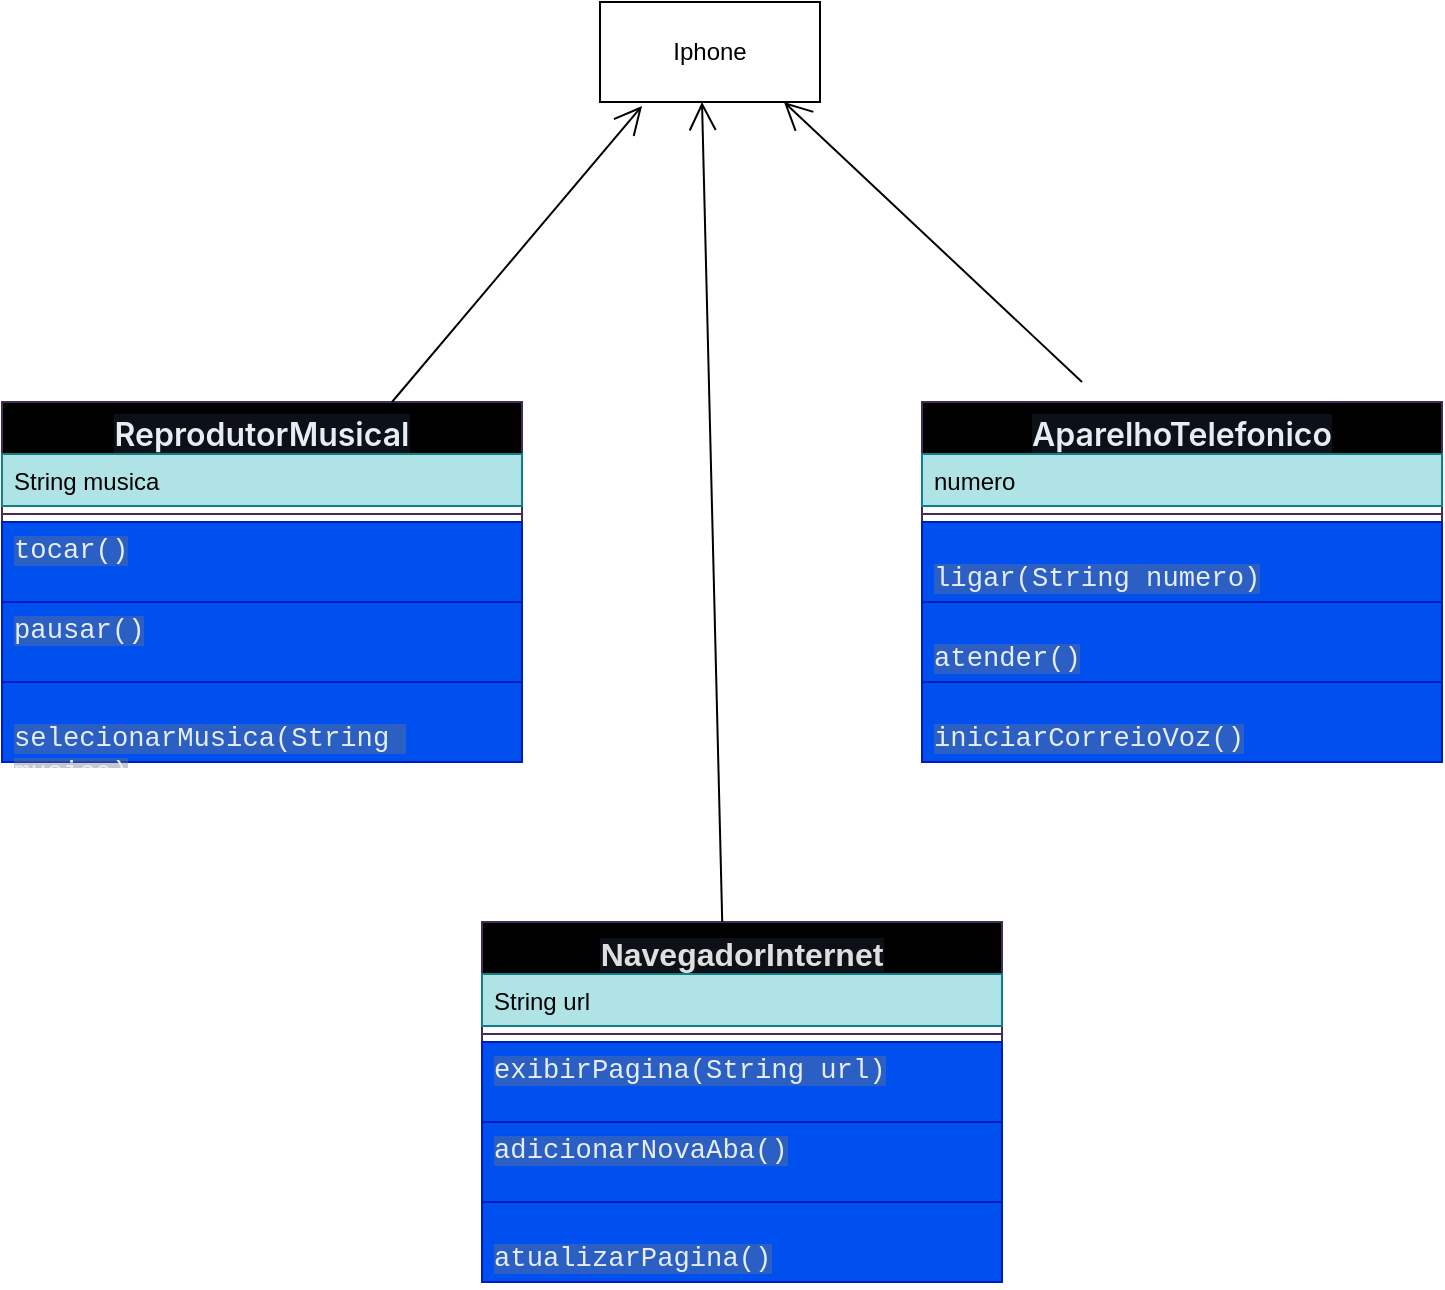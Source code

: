<mxfile version="24.7.7">
  <diagram name="Página-1" id="G4WsUqlwpHiOoCcxfatg">
    <mxGraphModel dx="1434" dy="772" grid="1" gridSize="10" guides="1" tooltips="1" connect="1" arrows="1" fold="1" page="1" pageScale="1" pageWidth="827" pageHeight="1169" background="#ffffff" math="0" shadow="0">
      <root>
        <mxCell id="0" />
        <mxCell id="1" parent="0" />
        <mxCell id="qAcUm06vDItHICQVEhdC-1" value="&lt;span style=&quot;box-sizing: border-box; font-weight: var(--base-text-weight-semibold, 600); color: rgb(230, 237, 243); font-family: -apple-system, BlinkMacSystemFont, &amp;quot;Segoe UI&amp;quot;, &amp;quot;Noto Sans&amp;quot;, Helvetica, Arial, sans-serif, &amp;quot;Apple Color Emoji&amp;quot;, &amp;quot;Segoe UI Emoji&amp;quot;; font-size: 16px; text-align: left; background-color: rgb(13, 17, 23);&quot;&gt;ReprodutorMusical&lt;/span&gt;" style="swimlane;fontStyle=1;align=center;verticalAlign=top;childLayout=stackLayout;horizontal=1;startSize=26;horizontalStack=0;resizeParent=1;resizeParentMax=0;resizeLast=0;collapsible=1;marginBottom=0;whiteSpace=wrap;html=1;fillColor=#000000;fontColor=#ffffff;strokeColor=#432D57;" vertex="1" parent="1">
          <mxGeometry x="60" y="560" width="260" height="180" as="geometry" />
        </mxCell>
        <mxCell id="qAcUm06vDItHICQVEhdC-2" value="String musica" style="text;strokeColor=#0e8088;fillColor=#b0e3e6;align=left;verticalAlign=top;spacingLeft=4;spacingRight=4;overflow=hidden;rotatable=0;points=[[0,0.5],[1,0.5]];portConstraint=eastwest;whiteSpace=wrap;html=1;" vertex="1" parent="qAcUm06vDItHICQVEhdC-1">
          <mxGeometry y="26" width="260" height="26" as="geometry" />
        </mxCell>
        <mxCell id="qAcUm06vDItHICQVEhdC-3" value="" style="line;strokeWidth=1;fillColor=none;align=left;verticalAlign=middle;spacingTop=-1;spacingLeft=3;spacingRight=3;rotatable=0;labelPosition=right;points=[];portConstraint=eastwest;strokeColor=inherit;" vertex="1" parent="qAcUm06vDItHICQVEhdC-1">
          <mxGeometry y="52" width="260" height="8" as="geometry" />
        </mxCell>
        <mxCell id="qAcUm06vDItHICQVEhdC-4" value="&lt;span style=&quot;color: rgb(230, 237, 243); font-family: ui-monospace, SFMono-Regular, &amp;quot;SF Mono&amp;quot;, Menlo, Consolas, &amp;quot;Liberation Mono&amp;quot;, monospace; font-size: 13.6px; white-space-collapse: break-spaces; background-color: rgba(110, 118, 129, 0.4);&quot;&gt;tocar()&lt;/span&gt;&lt;div&gt;&lt;span style=&quot;color: rgb(230, 237, 243); font-family: ui-monospace, SFMono-Regular, &amp;quot;SF Mono&amp;quot;, Menlo, Consolas, &amp;quot;Liberation Mono&amp;quot;, monospace; font-size: 13.6px; white-space-collapse: break-spaces; background-color: rgba(110, 118, 129, 0.4);&quot;&gt;&lt;br&gt;&lt;/span&gt;&lt;/div&gt;" style="text;strokeColor=#001DBC;fillColor=#0050ef;align=left;verticalAlign=top;spacingLeft=4;spacingRight=4;overflow=hidden;rotatable=0;points=[[0,0.5],[1,0.5]];portConstraint=eastwest;whiteSpace=wrap;html=1;fontColor=#ffffff;" vertex="1" parent="qAcUm06vDItHICQVEhdC-1">
          <mxGeometry y="60" width="260" height="40" as="geometry" />
        </mxCell>
        <mxCell id="qAcUm06vDItHICQVEhdC-6" value="&lt;div&gt;&lt;span style=&quot;color: rgb(230, 237, 243); font-family: ui-monospace, SFMono-Regular, &amp;quot;SF Mono&amp;quot;, Menlo, Consolas, &amp;quot;Liberation Mono&amp;quot;, monospace; font-size: 13.6px; white-space-collapse: break-spaces; background-color: rgba(110, 118, 129, 0.4);&quot;&gt;pausar()&lt;/span&gt;&lt;span style=&quot;color: rgb(230, 237, 243); font-family: ui-monospace, SFMono-Regular, &amp;quot;SF Mono&amp;quot;, Menlo, Consolas, &amp;quot;Liberation Mono&amp;quot;, monospace; font-size: 13.6px; white-space-collapse: break-spaces; background-color: rgba(110, 118, 129, 0.4);&quot;&gt;&lt;br&gt;&lt;/span&gt;&lt;/div&gt;" style="text;strokeColor=#001DBC;fillColor=#0050ef;align=left;verticalAlign=top;spacingLeft=4;spacingRight=4;overflow=hidden;rotatable=0;points=[[0,0.5],[1,0.5]];portConstraint=eastwest;whiteSpace=wrap;html=1;fontColor=#ffffff;" vertex="1" parent="qAcUm06vDItHICQVEhdC-1">
          <mxGeometry y="100" width="260" height="40" as="geometry" />
        </mxCell>
        <mxCell id="qAcUm06vDItHICQVEhdC-7" value="&#xa;&lt;span style=&quot;color: rgb(230, 237, 243); font-family: ui-monospace, SFMono-Regular, &amp;quot;SF Mono&amp;quot;, Menlo, Consolas, &amp;quot;Liberation Mono&amp;quot;, monospace; font-size: 13.6px; font-style: normal; font-variant-ligatures: normal; font-variant-caps: normal; font-weight: 400; letter-spacing: normal; orphans: 2; text-align: left; text-indent: 0px; text-transform: none; widows: 2; word-spacing: 0px; -webkit-text-stroke-width: 0px; white-space: break-spaces; background-color: rgba(110, 118, 129, 0.4); text-decoration-thickness: initial; text-decoration-style: initial; text-decoration-color: initial; display: inline !important; float: none;&quot;&gt;selecionarMusica(String musica)&lt;/span&gt;&#xa;&#xa;" style="text;strokeColor=#001DBC;fillColor=#0050ef;align=left;verticalAlign=top;spacingLeft=4;spacingRight=4;overflow=hidden;rotatable=0;points=[[0,0.5],[1,0.5]];portConstraint=eastwest;whiteSpace=wrap;html=1;fontColor=#ffffff;" vertex="1" parent="qAcUm06vDItHICQVEhdC-1">
          <mxGeometry y="140" width="260" height="40" as="geometry" />
        </mxCell>
        <mxCell id="qAcUm06vDItHICQVEhdC-8" value="&lt;span style=&quot;color: rgb(224, 223, 223); font-family: &amp;quot;trebuchet ms&amp;quot;, verdana, arial, sans-serif; font-size: 16px; text-align: start; text-wrap: nowrap; background-color: rgb(13, 17, 23);&quot;&gt;NavegadorInternet&lt;/span&gt;" style="swimlane;fontStyle=1;align=center;verticalAlign=top;childLayout=stackLayout;horizontal=1;startSize=26;horizontalStack=0;resizeParent=1;resizeParentMax=0;resizeLast=0;collapsible=1;marginBottom=0;whiteSpace=wrap;html=1;fillColor=#000000;fontColor=#ffffff;strokeColor=#432D57;" vertex="1" parent="1">
          <mxGeometry x="300" y="820" width="260" height="180" as="geometry" />
        </mxCell>
        <mxCell id="qAcUm06vDItHICQVEhdC-9" value="String url" style="text;strokeColor=#0e8088;fillColor=#b0e3e6;align=left;verticalAlign=top;spacingLeft=4;spacingRight=4;overflow=hidden;rotatable=0;points=[[0,0.5],[1,0.5]];portConstraint=eastwest;whiteSpace=wrap;html=1;" vertex="1" parent="qAcUm06vDItHICQVEhdC-8">
          <mxGeometry y="26" width="260" height="26" as="geometry" />
        </mxCell>
        <mxCell id="qAcUm06vDItHICQVEhdC-10" value="" style="line;strokeWidth=1;fillColor=none;align=left;verticalAlign=middle;spacingTop=-1;spacingLeft=3;spacingRight=3;rotatable=0;labelPosition=right;points=[];portConstraint=eastwest;strokeColor=inherit;" vertex="1" parent="qAcUm06vDItHICQVEhdC-8">
          <mxGeometry y="52" width="260" height="8" as="geometry" />
        </mxCell>
        <mxCell id="qAcUm06vDItHICQVEhdC-11" value="&lt;span style=&quot;color: rgb(230, 237, 243); font-family: ui-monospace, SFMono-Regular, &amp;quot;SF Mono&amp;quot;, Menlo, Consolas, &amp;quot;Liberation Mono&amp;quot;, monospace; font-size: 13.6px; white-space-collapse: break-spaces; background-color: rgba(110, 118, 129, 0.4);&quot;&gt;exibirPagina(String url)&lt;/span&gt;" style="text;strokeColor=#001DBC;fillColor=#0050ef;align=left;verticalAlign=top;spacingLeft=4;spacingRight=4;overflow=hidden;rotatable=0;points=[[0,0.5],[1,0.5]];portConstraint=eastwest;whiteSpace=wrap;html=1;fontColor=#ffffff;" vertex="1" parent="qAcUm06vDItHICQVEhdC-8">
          <mxGeometry y="60" width="260" height="40" as="geometry" />
        </mxCell>
        <mxCell id="qAcUm06vDItHICQVEhdC-12" value="&lt;span style=&quot;color: rgb(230, 237, 243); font-family: ui-monospace, SFMono-Regular, &amp;quot;SF Mono&amp;quot;, Menlo, Consolas, &amp;quot;Liberation Mono&amp;quot;, monospace; font-size: 13.6px; white-space-collapse: break-spaces; background-color: rgba(110, 118, 129, 0.4);&quot;&gt;adicionarNovaAba()&lt;/span&gt;" style="text;strokeColor=#001DBC;fillColor=#0050ef;align=left;verticalAlign=top;spacingLeft=4;spacingRight=4;overflow=hidden;rotatable=0;points=[[0,0.5],[1,0.5]];portConstraint=eastwest;whiteSpace=wrap;html=1;fontColor=#ffffff;" vertex="1" parent="qAcUm06vDItHICQVEhdC-8">
          <mxGeometry y="100" width="260" height="40" as="geometry" />
        </mxCell>
        <mxCell id="qAcUm06vDItHICQVEhdC-13" value="&lt;br&gt;&lt;span style=&quot;color: rgb(230, 237, 243); font-family: ui-monospace, SFMono-Regular, &amp;quot;SF Mono&amp;quot;, Menlo, Consolas, &amp;quot;Liberation Mono&amp;quot;, monospace; font-size: 13.6px; white-space-collapse: break-spaces; background-color: rgba(110, 118, 129, 0.4);&quot;&gt;atualizarPagina()&lt;/span&gt;" style="text;strokeColor=#001DBC;fillColor=#0050ef;align=left;verticalAlign=top;spacingLeft=4;spacingRight=4;overflow=hidden;rotatable=0;points=[[0,0.5],[1,0.5]];portConstraint=eastwest;whiteSpace=wrap;html=1;fontColor=#ffffff;" vertex="1" parent="qAcUm06vDItHICQVEhdC-8">
          <mxGeometry y="140" width="260" height="40" as="geometry" />
        </mxCell>
        <mxCell id="qAcUm06vDItHICQVEhdC-14" value="&lt;span style=&quot;box-sizing: border-box; font-weight: var(--base-text-weight-semibold, 600); color: rgb(230, 237, 243); font-family: -apple-system, BlinkMacSystemFont, &amp;quot;Segoe UI&amp;quot;, &amp;quot;Noto Sans&amp;quot;, Helvetica, Arial, sans-serif, &amp;quot;Apple Color Emoji&amp;quot;, &amp;quot;Segoe UI Emoji&amp;quot;; font-size: 16px; text-align: left; background-color: rgb(13, 17, 23);&quot;&gt;AparelhoTelefonico&lt;/span&gt;" style="swimlane;fontStyle=1;align=center;verticalAlign=top;childLayout=stackLayout;horizontal=1;startSize=26;horizontalStack=0;resizeParent=1;resizeParentMax=0;resizeLast=0;collapsible=1;marginBottom=0;whiteSpace=wrap;html=1;fillColor=#000000;fontColor=#ffffff;strokeColor=#432D57;" vertex="1" parent="1">
          <mxGeometry x="520" y="560" width="260" height="180" as="geometry" />
        </mxCell>
        <mxCell id="qAcUm06vDItHICQVEhdC-15" value="numero" style="text;strokeColor=#0e8088;fillColor=#b0e3e6;align=left;verticalAlign=top;spacingLeft=4;spacingRight=4;overflow=hidden;rotatable=0;points=[[0,0.5],[1,0.5]];portConstraint=eastwest;whiteSpace=wrap;html=1;" vertex="1" parent="qAcUm06vDItHICQVEhdC-14">
          <mxGeometry y="26" width="260" height="26" as="geometry" />
        </mxCell>
        <mxCell id="qAcUm06vDItHICQVEhdC-16" value="" style="line;strokeWidth=1;fillColor=none;align=left;verticalAlign=middle;spacingTop=-1;spacingLeft=3;spacingRight=3;rotatable=0;labelPosition=right;points=[];portConstraint=eastwest;strokeColor=inherit;" vertex="1" parent="qAcUm06vDItHICQVEhdC-14">
          <mxGeometry y="52" width="260" height="8" as="geometry" />
        </mxCell>
        <mxCell id="qAcUm06vDItHICQVEhdC-17" value="&#xa;&lt;span style=&quot;color: rgb(230, 237, 243); font-family: ui-monospace, SFMono-Regular, &amp;quot;SF Mono&amp;quot;, Menlo, Consolas, &amp;quot;Liberation Mono&amp;quot;, monospace; font-size: 13.6px; font-style: normal; font-variant-ligatures: normal; font-variant-caps: normal; font-weight: 400; letter-spacing: normal; orphans: 2; text-align: left; text-indent: 0px; text-transform: none; widows: 2; word-spacing: 0px; -webkit-text-stroke-width: 0px; white-space: break-spaces; background-color: rgba(110, 118, 129, 0.4); text-decoration-thickness: initial; text-decoration-style: initial; text-decoration-color: initial; display: inline !important; float: none;&quot;&gt;ligar(String numero)&lt;/span&gt;&#xa;&#xa;" style="text;strokeColor=#001DBC;fillColor=#0050ef;align=left;verticalAlign=top;spacingLeft=4;spacingRight=4;overflow=hidden;rotatable=0;points=[[0,0.5],[1,0.5]];portConstraint=eastwest;whiteSpace=wrap;html=1;fontColor=#ffffff;" vertex="1" parent="qAcUm06vDItHICQVEhdC-14">
          <mxGeometry y="60" width="260" height="40" as="geometry" />
        </mxCell>
        <mxCell id="qAcUm06vDItHICQVEhdC-18" value="&#xa;&lt;span style=&quot;color: rgb(230, 237, 243); font-family: ui-monospace, SFMono-Regular, &amp;quot;SF Mono&amp;quot;, Menlo, Consolas, &amp;quot;Liberation Mono&amp;quot;, monospace; font-size: 13.6px; font-style: normal; font-variant-ligatures: normal; font-variant-caps: normal; font-weight: 400; letter-spacing: normal; orphans: 2; text-align: left; text-indent: 0px; text-transform: none; widows: 2; word-spacing: 0px; -webkit-text-stroke-width: 0px; white-space: break-spaces; background-color: rgba(110, 118, 129, 0.4); text-decoration-thickness: initial; text-decoration-style: initial; text-decoration-color: initial; display: inline !important; float: none;&quot;&gt;atender()&lt;/span&gt;&#xa;&#xa;" style="text;strokeColor=#001DBC;fillColor=#0050ef;align=left;verticalAlign=top;spacingLeft=4;spacingRight=4;overflow=hidden;rotatable=0;points=[[0,0.5],[1,0.5]];portConstraint=eastwest;whiteSpace=wrap;html=1;fontColor=#ffffff;" vertex="1" parent="qAcUm06vDItHICQVEhdC-14">
          <mxGeometry y="100" width="260" height="40" as="geometry" />
        </mxCell>
        <mxCell id="qAcUm06vDItHICQVEhdC-19" value="&#xa;&lt;span style=&quot;color: rgb(230, 237, 243); font-family: ui-monospace, SFMono-Regular, &amp;quot;SF Mono&amp;quot;, Menlo, Consolas, &amp;quot;Liberation Mono&amp;quot;, monospace; font-size: 13.6px; font-style: normal; font-variant-ligatures: normal; font-variant-caps: normal; font-weight: 400; letter-spacing: normal; orphans: 2; text-align: left; text-indent: 0px; text-transform: none; widows: 2; word-spacing: 0px; -webkit-text-stroke-width: 0px; white-space: break-spaces; background-color: rgba(110, 118, 129, 0.4); text-decoration-thickness: initial; text-decoration-style: initial; text-decoration-color: initial; display: inline !important; float: none;&quot;&gt;iniciarCorreioVoz()&lt;/span&gt;&#xa;&#xa;" style="text;strokeColor=#001DBC;fillColor=#0050ef;align=left;verticalAlign=top;spacingLeft=4;spacingRight=4;overflow=hidden;rotatable=0;points=[[0,0.5],[1,0.5]];portConstraint=eastwest;whiteSpace=wrap;html=1;fontColor=#ffffff;" vertex="1" parent="qAcUm06vDItHICQVEhdC-14">
          <mxGeometry y="140" width="260" height="40" as="geometry" />
        </mxCell>
        <mxCell id="qAcUm06vDItHICQVEhdC-20" value="Iphone" style="html=1;whiteSpace=wrap;" vertex="1" parent="1">
          <mxGeometry x="359" y="360" width="110" height="50" as="geometry" />
        </mxCell>
        <mxCell id="qAcUm06vDItHICQVEhdC-21" value="" style="endArrow=open;endFill=1;endSize=12;html=1;rounded=0;entryX=0.191;entryY=1.04;entryDx=0;entryDy=0;entryPerimeter=0;exitX=0.75;exitY=0;exitDx=0;exitDy=0;" edge="1" parent="1" source="qAcUm06vDItHICQVEhdC-1" target="qAcUm06vDItHICQVEhdC-20">
          <mxGeometry width="160" relative="1" as="geometry">
            <mxPoint x="330" y="700" as="sourcePoint" />
            <mxPoint x="490" y="700" as="targetPoint" />
          </mxGeometry>
        </mxCell>
        <mxCell id="qAcUm06vDItHICQVEhdC-22" value="" style="endArrow=open;endFill=1;endSize=12;html=1;rounded=0;entryX=0.836;entryY=1;entryDx=0;entryDy=0;entryPerimeter=0;" edge="1" parent="1" target="qAcUm06vDItHICQVEhdC-20">
          <mxGeometry width="160" relative="1" as="geometry">
            <mxPoint x="600" y="550" as="sourcePoint" />
            <mxPoint x="545" y="436.5" as="targetPoint" />
          </mxGeometry>
        </mxCell>
        <mxCell id="qAcUm06vDItHICQVEhdC-23" value="" style="endArrow=open;endFill=1;endSize=12;html=1;rounded=0;entryX=0.836;entryY=1;entryDx=0;entryDy=0;entryPerimeter=0;exitX=0.462;exitY=0;exitDx=0;exitDy=0;exitPerimeter=0;" edge="1" parent="1" source="qAcUm06vDItHICQVEhdC-8">
          <mxGeometry width="160" relative="1" as="geometry">
            <mxPoint x="559" y="550" as="sourcePoint" />
            <mxPoint x="410" y="410" as="targetPoint" />
          </mxGeometry>
        </mxCell>
      </root>
    </mxGraphModel>
  </diagram>
</mxfile>
